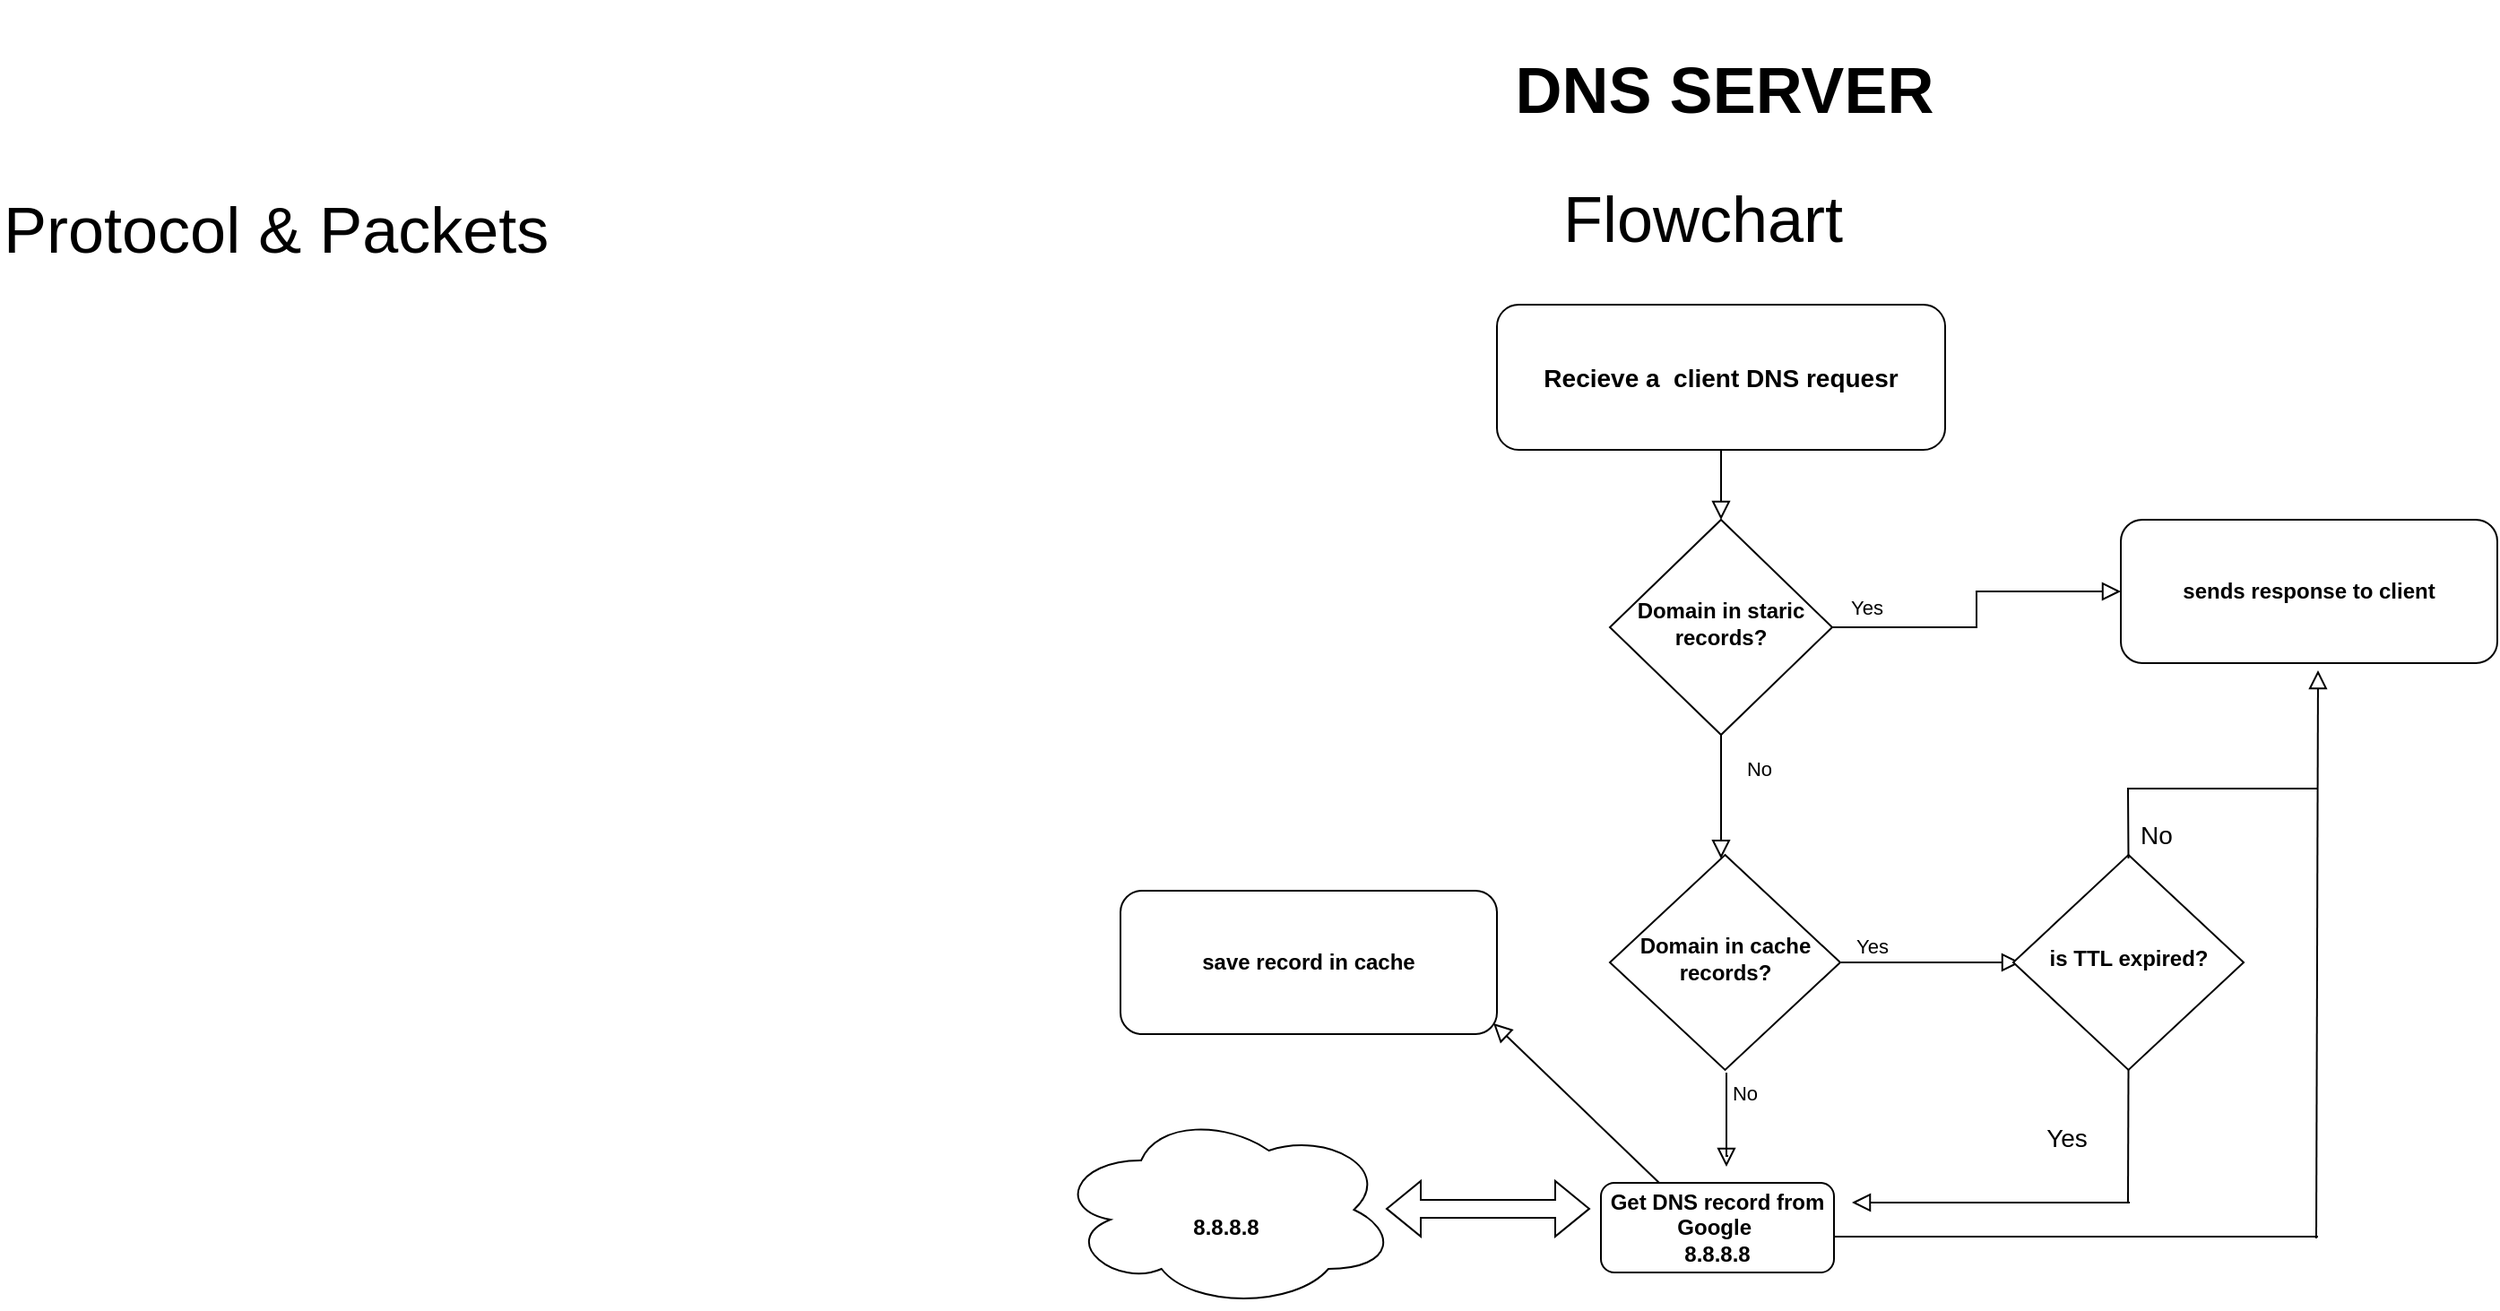 <mxfile version="20.8.10" type="github">
  <diagram id="C5RBs43oDa-KdzZeNtuy" name="Page-1">
    <mxGraphModel dx="2317" dy="1840" grid="1" gridSize="10" guides="1" tooltips="1" connect="1" arrows="1" fold="1" page="1" pageScale="1" pageWidth="827" pageHeight="1169" math="0" shadow="0">
      <root>
        <mxCell id="WIyWlLk6GJQsqaUBKTNV-0" />
        <mxCell id="WIyWlLk6GJQsqaUBKTNV-1" parent="WIyWlLk6GJQsqaUBKTNV-0" />
        <mxCell id="WIyWlLk6GJQsqaUBKTNV-2" value="" style="rounded=0;html=1;jettySize=auto;orthogonalLoop=1;fontSize=11;endArrow=block;endFill=0;endSize=8;strokeWidth=1;shadow=0;labelBackgroundColor=none;edgeStyle=orthogonalEdgeStyle;" parent="WIyWlLk6GJQsqaUBKTNV-1" source="WIyWlLk6GJQsqaUBKTNV-3" target="WIyWlLk6GJQsqaUBKTNV-6" edge="1">
          <mxGeometry relative="1" as="geometry" />
        </mxCell>
        <mxCell id="WIyWlLk6GJQsqaUBKTNV-3" value="&lt;font style=&quot;font-size: 14px;&quot;&gt;&lt;b&gt;Recieve a&amp;nbsp; client DNS requesr&lt;/b&gt;&lt;/font&gt;" style="rounded=1;whiteSpace=wrap;html=1;fontSize=12;glass=0;strokeWidth=1;shadow=0;" parent="WIyWlLk6GJQsqaUBKTNV-1" vertex="1">
          <mxGeometry x="242" y="169" width="250" height="81" as="geometry" />
        </mxCell>
        <mxCell id="WIyWlLk6GJQsqaUBKTNV-4" value="Yes" style="rounded=0;html=1;jettySize=auto;orthogonalLoop=1;fontSize=11;endArrow=block;endFill=0;endSize=8;strokeWidth=1;shadow=0;labelBackgroundColor=none;edgeStyle=orthogonalEdgeStyle;" parent="WIyWlLk6GJQsqaUBKTNV-1" source="WIyWlLk6GJQsqaUBKTNV-6" target="WIyWlLk6GJQsqaUBKTNV-10" edge="1">
          <mxGeometry x="-1" y="108" relative="1" as="geometry">
            <mxPoint x="-27" y="-71" as="offset" />
            <Array as="points">
              <mxPoint x="370" y="479" />
              <mxPoint x="370" y="479" />
            </Array>
          </mxGeometry>
        </mxCell>
        <mxCell id="WIyWlLk6GJQsqaUBKTNV-5" value="No" style="edgeStyle=orthogonalEdgeStyle;rounded=0;html=1;jettySize=auto;orthogonalLoop=1;fontSize=11;endArrow=block;endFill=0;endSize=8;strokeWidth=1;shadow=0;labelBackgroundColor=none;" parent="WIyWlLk6GJQsqaUBKTNV-1" source="WIyWlLk6GJQsqaUBKTNV-6" target="WIyWlLk6GJQsqaUBKTNV-7" edge="1">
          <mxGeometry x="-1" y="-89" relative="1" as="geometry">
            <mxPoint x="-41" y="-10" as="offset" />
          </mxGeometry>
        </mxCell>
        <mxCell id="WIyWlLk6GJQsqaUBKTNV-6" value="&lt;b&gt;Domain in staric records?&lt;/b&gt;" style="rhombus;whiteSpace=wrap;html=1;shadow=0;fontFamily=Helvetica;fontSize=12;align=center;strokeWidth=1;spacing=6;spacingTop=-4;" parent="WIyWlLk6GJQsqaUBKTNV-1" vertex="1">
          <mxGeometry x="305" y="289" width="124" height="120" as="geometry" />
        </mxCell>
        <mxCell id="WIyWlLk6GJQsqaUBKTNV-7" value="&lt;b&gt;sends response to client&lt;/b&gt;" style="rounded=1;whiteSpace=wrap;html=1;fontSize=12;glass=0;strokeWidth=1;shadow=0;" parent="WIyWlLk6GJQsqaUBKTNV-1" vertex="1">
          <mxGeometry x="590" y="289" width="210" height="80" as="geometry" />
        </mxCell>
        <mxCell id="WIyWlLk6GJQsqaUBKTNV-10" value="&lt;b&gt;Domain in cache records?&lt;/b&gt;" style="rhombus;whiteSpace=wrap;html=1;shadow=0;fontFamily=Helvetica;fontSize=12;align=center;strokeWidth=1;spacing=6;spacingTop=-4;" parent="WIyWlLk6GJQsqaUBKTNV-1" vertex="1">
          <mxGeometry x="305" y="476" width="128.5" height="120" as="geometry" />
        </mxCell>
        <mxCell id="WIyWlLk6GJQsqaUBKTNV-11" value="&lt;b&gt;Get DNS record from Google&amp;nbsp;&lt;br style=&quot;border-color: var(--border-color); font-size: 14px;&quot;&gt;8.8.8.8&lt;/b&gt;" style="rounded=1;whiteSpace=wrap;html=1;fontSize=12;glass=0;strokeWidth=1;shadow=0;" parent="WIyWlLk6GJQsqaUBKTNV-1" vertex="1">
          <mxGeometry x="300" y="659" width="130" height="50" as="geometry" />
        </mxCell>
        <mxCell id="sapFQSjeT1e79qBDElDf-0" value="&lt;b&gt;&lt;font style=&quot;font-size: 36px;&quot;&gt;DNS SERVER&lt;/font&gt;&lt;/b&gt;" style="text;html=1;strokeColor=none;fillColor=none;align=center;verticalAlign=middle;whiteSpace=wrap;rounded=0;" vertex="1" parent="WIyWlLk6GJQsqaUBKTNV-1">
          <mxGeometry x="234.25" y="-1" width="270" height="100" as="geometry" />
        </mxCell>
        <mxCell id="sapFQSjeT1e79qBDElDf-2" value="No" style="edgeStyle=orthogonalEdgeStyle;rounded=0;html=1;jettySize=auto;orthogonalLoop=1;fontSize=11;endArrow=block;endFill=0;endSize=8;strokeWidth=1;shadow=0;labelBackgroundColor=none;" edge="1" parent="WIyWlLk6GJQsqaUBKTNV-1">
          <mxGeometry x="-1" y="-91" relative="1" as="geometry">
            <mxPoint x="-54" y="-18" as="offset" />
            <mxPoint x="434" y="536" as="sourcePoint" />
            <mxPoint x="534" y="536" as="targetPoint" />
            <Array as="points">
              <mxPoint x="452" y="536" />
              <mxPoint x="494" y="536" />
            </Array>
          </mxGeometry>
        </mxCell>
        <mxCell id="sapFQSjeT1e79qBDElDf-3" value="&lt;b&gt;is TTL expired?&lt;/b&gt;" style="rhombus;whiteSpace=wrap;html=1;shadow=0;fontFamily=Helvetica;fontSize=12;align=center;strokeWidth=1;spacing=6;spacingTop=-4;" vertex="1" parent="WIyWlLk6GJQsqaUBKTNV-1">
          <mxGeometry x="530" y="476" width="128.5" height="120" as="geometry" />
        </mxCell>
        <mxCell id="sapFQSjeT1e79qBDElDf-5" value="Yes" style="rounded=0;html=1;jettySize=auto;orthogonalLoop=1;fontSize=11;endArrow=block;endFill=0;endSize=8;strokeWidth=1;shadow=0;labelBackgroundColor=none;edgeStyle=orthogonalEdgeStyle;" edge="1" parent="WIyWlLk6GJQsqaUBKTNV-1">
          <mxGeometry x="-1" y="108" relative="1" as="geometry">
            <mxPoint x="-27" y="-71" as="offset" />
            <mxPoint x="370.0" y="597.5" as="sourcePoint" />
            <mxPoint x="370" y="650" as="targetPoint" />
            <Array as="points">
              <mxPoint x="371" y="644" />
              <mxPoint x="371" y="644" />
            </Array>
          </mxGeometry>
        </mxCell>
        <mxCell id="sapFQSjeT1e79qBDElDf-10" value="" style="endArrow=block;html=1;rounded=0;strokeWidth=1;fontSize=11;jumpSize=12;labelBackgroundColor=none;endFill=0;endSize=8;shadow=0;" edge="1" parent="WIyWlLk6GJQsqaUBKTNV-1">
          <mxGeometry width="50" height="50" relative="1" as="geometry">
            <mxPoint x="699" y="690" as="sourcePoint" />
            <mxPoint x="700" y="373" as="targetPoint" />
          </mxGeometry>
        </mxCell>
        <mxCell id="sapFQSjeT1e79qBDElDf-11" value="" style="endArrow=none;html=1;rounded=0;strokeWidth=1;fontSize=14;jumpSize=12;" edge="1" parent="WIyWlLk6GJQsqaUBKTNV-1">
          <mxGeometry width="50" height="50" relative="1" as="geometry">
            <mxPoint x="430" y="689" as="sourcePoint" />
            <mxPoint x="700" y="689" as="targetPoint" />
          </mxGeometry>
        </mxCell>
        <mxCell id="sapFQSjeT1e79qBDElDf-16" value="Yes" style="text;html=1;strokeColor=none;fillColor=none;align=center;verticalAlign=middle;whiteSpace=wrap;rounded=0;fontSize=14;" vertex="1" parent="WIyWlLk6GJQsqaUBKTNV-1">
          <mxGeometry x="530" y="619" width="60" height="30" as="geometry" />
        </mxCell>
        <mxCell id="sapFQSjeT1e79qBDElDf-17" value="" style="endArrow=none;html=1;rounded=0;strokeWidth=1;fontSize=14;jumpSize=12;exitX=0.5;exitY=0;exitDx=0;exitDy=0;" edge="1" parent="WIyWlLk6GJQsqaUBKTNV-1">
          <mxGeometry width="50" height="50" relative="1" as="geometry">
            <mxPoint x="594.25" y="478" as="sourcePoint" />
            <mxPoint x="700" y="439" as="targetPoint" />
            <Array as="points">
              <mxPoint x="594" y="439" />
            </Array>
          </mxGeometry>
        </mxCell>
        <mxCell id="sapFQSjeT1e79qBDElDf-18" value="No" style="text;html=1;strokeColor=none;fillColor=none;align=center;verticalAlign=middle;whiteSpace=wrap;rounded=0;fontSize=14;" vertex="1" parent="WIyWlLk6GJQsqaUBKTNV-1">
          <mxGeometry x="580" y="450" width="60" height="30" as="geometry" />
        </mxCell>
        <mxCell id="sapFQSjeT1e79qBDElDf-19" value="" style="shape=flexArrow;endArrow=classic;startArrow=classic;html=1;rounded=0;strokeWidth=1;fontSize=14;jumpSize=12;" edge="1" parent="WIyWlLk6GJQsqaUBKTNV-1">
          <mxGeometry width="100" height="100" relative="1" as="geometry">
            <mxPoint x="180" y="673.44" as="sourcePoint" />
            <mxPoint x="294" y="673.44" as="targetPoint" />
          </mxGeometry>
        </mxCell>
        <mxCell id="sapFQSjeT1e79qBDElDf-20" value="&lt;b&gt;&lt;br&gt;&lt;span style=&quot;font-size: 12px;&quot;&gt;8.8.8.8&lt;/span&gt;&lt;/b&gt;" style="ellipse;shape=cloud;whiteSpace=wrap;html=1;fontSize=14;" vertex="1" parent="WIyWlLk6GJQsqaUBKTNV-1">
          <mxGeometry x="-4" y="619" width="190" height="110" as="geometry" />
        </mxCell>
        <mxCell id="sapFQSjeT1e79qBDElDf-22" value="&lt;div style=&quot;text-align: center;&quot;&gt;&lt;span style=&quot;font-size: 36px;&quot;&gt;Protocol &amp;amp; Packets&lt;/span&gt;&lt;/div&gt;" style="text;whiteSpace=wrap;html=1;fontSize=14;" vertex="1" parent="WIyWlLk6GJQsqaUBKTNV-1">
          <mxGeometry x="-593" y="99" width="360" height="70" as="geometry" />
        </mxCell>
        <mxCell id="sapFQSjeT1e79qBDElDf-23" value="&lt;font style=&quot;font-size: 36px;&quot;&gt;&lt;br&gt;Flowchart&lt;/font&gt;" style="text;html=1;strokeColor=none;fillColor=none;align=center;verticalAlign=middle;whiteSpace=wrap;rounded=0;" vertex="1" parent="WIyWlLk6GJQsqaUBKTNV-1">
          <mxGeometry x="222" y="49" width="270" height="100" as="geometry" />
        </mxCell>
        <mxCell id="sapFQSjeT1e79qBDElDf-25" value="" style="endArrow=block;html=1;rounded=0;strokeWidth=1;fontSize=11;jumpSize=12;exitX=0.25;exitY=0;exitDx=0;exitDy=0;labelBackgroundColor=none;endFill=0;endSize=8;shadow=0;" edge="1" parent="WIyWlLk6GJQsqaUBKTNV-1" source="WIyWlLk6GJQsqaUBKTNV-11">
          <mxGeometry width="50" height="50" relative="1" as="geometry">
            <mxPoint x="310" y="659" as="sourcePoint" />
            <mxPoint x="240" y="570" as="targetPoint" />
          </mxGeometry>
        </mxCell>
        <mxCell id="sapFQSjeT1e79qBDElDf-26" value="&lt;b&gt;save record in cache&lt;/b&gt;" style="rounded=1;whiteSpace=wrap;html=1;fontSize=12;glass=0;strokeWidth=1;shadow=0;" vertex="1" parent="WIyWlLk6GJQsqaUBKTNV-1">
          <mxGeometry x="32" y="496" width="210" height="80" as="geometry" />
        </mxCell>
        <mxCell id="sapFQSjeT1e79qBDElDf-29" value="" style="endArrow=block;html=1;rounded=0;strokeWidth=1;fontSize=11;jumpSize=12;labelBackgroundColor=none;endFill=0;endSize=8;shadow=0;" edge="1" parent="WIyWlLk6GJQsqaUBKTNV-1">
          <mxGeometry width="50" height="50" relative="1" as="geometry">
            <mxPoint x="595" y="670" as="sourcePoint" />
            <mxPoint x="440" y="670" as="targetPoint" />
          </mxGeometry>
        </mxCell>
        <mxCell id="sapFQSjeT1e79qBDElDf-30" value="" style="endArrow=none;html=1;rounded=0;strokeWidth=1;fontSize=14;jumpSize=12;entryX=0.5;entryY=1;entryDx=0;entryDy=0;" edge="1" parent="WIyWlLk6GJQsqaUBKTNV-1" target="sapFQSjeT1e79qBDElDf-3">
          <mxGeometry width="50" height="50" relative="1" as="geometry">
            <mxPoint x="594" y="670" as="sourcePoint" />
            <mxPoint x="629" y="620" as="targetPoint" />
          </mxGeometry>
        </mxCell>
      </root>
    </mxGraphModel>
  </diagram>
</mxfile>
